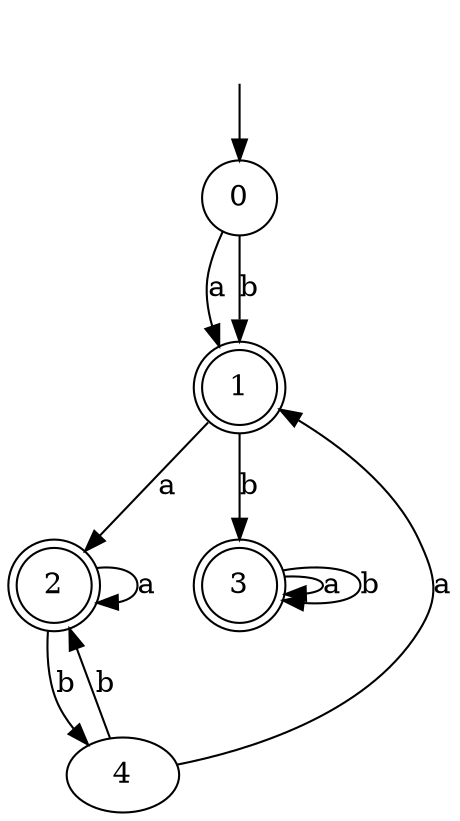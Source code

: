 digraph RandomDFA {
  __start0 [label="", shape=none];
  __start0 -> 0 [label=""];
  0 [shape=circle]
  0 -> 1 [label="a"]
  0 -> 1 [label="b"]
  1 [shape=doublecircle]
  1 -> 2 [label="a"]
  1 -> 3 [label="b"]
  2 [shape=doublecircle]
  2 -> 2 [label="a"]
  2 -> 4 [label="b"]
  3 [shape=doublecircle]
  3 -> 3 [label="a"]
  3 -> 3 [label="b"]
  4
  4 -> 1 [label="a"]
  4 -> 2 [label="b"]
}
